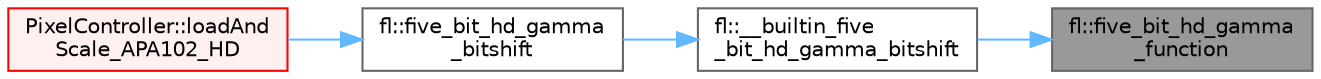 digraph "fl::five_bit_hd_gamma_function"
{
 // INTERACTIVE_SVG=YES
 // LATEX_PDF_SIZE
  bgcolor="transparent";
  edge [fontname=Helvetica,fontsize=10,labelfontname=Helvetica,labelfontsize=10];
  node [fontname=Helvetica,fontsize=10,shape=box,height=0.2,width=0.4];
  rankdir="RL";
  Node1 [id="Node000001",label="fl::five_bit_hd_gamma\l_function",height=0.2,width=0.4,color="gray40", fillcolor="grey60", style="filled", fontcolor="black",tooltip=" "];
  Node1 -> Node2 [id="edge1_Node000001_Node000002",dir="back",color="steelblue1",style="solid",tooltip=" "];
  Node2 [id="Node000002",label="fl::__builtin_five\l_bit_hd_gamma_bitshift",height=0.2,width=0.4,color="grey40", fillcolor="white", style="filled",URL="$d4/d36/namespacefl_a702e9f65198e3877e48031e793eac2ff.html#a702e9f65198e3877e48031e793eac2ff",tooltip=" "];
  Node2 -> Node3 [id="edge2_Node000002_Node000003",dir="back",color="steelblue1",style="solid",tooltip=" "];
  Node3 [id="Node000003",label="fl::five_bit_hd_gamma\l_bitshift",height=0.2,width=0.4,color="grey40", fillcolor="white", style="filled",URL="$d4/d36/namespacefl_aeae140ba48d511d1b20d6bd1b383b22b.html#aeae140ba48d511d1b20d6bd1b383b22b",tooltip=" "];
  Node3 -> Node4 [id="edge3_Node000003_Node000004",dir="back",color="steelblue1",style="solid",tooltip=" "];
  Node4 [id="Node000004",label="PixelController::loadAnd\lScale_APA102_HD",height=0.2,width=0.4,color="red", fillcolor="#FFF0F0", style="filled",URL="$d0/dee/struct_pixel_controller_a07853a147d535144f71b3f2640f4b0d5.html#a07853a147d535144f71b3f2640f4b0d5",tooltip=" "];
}
